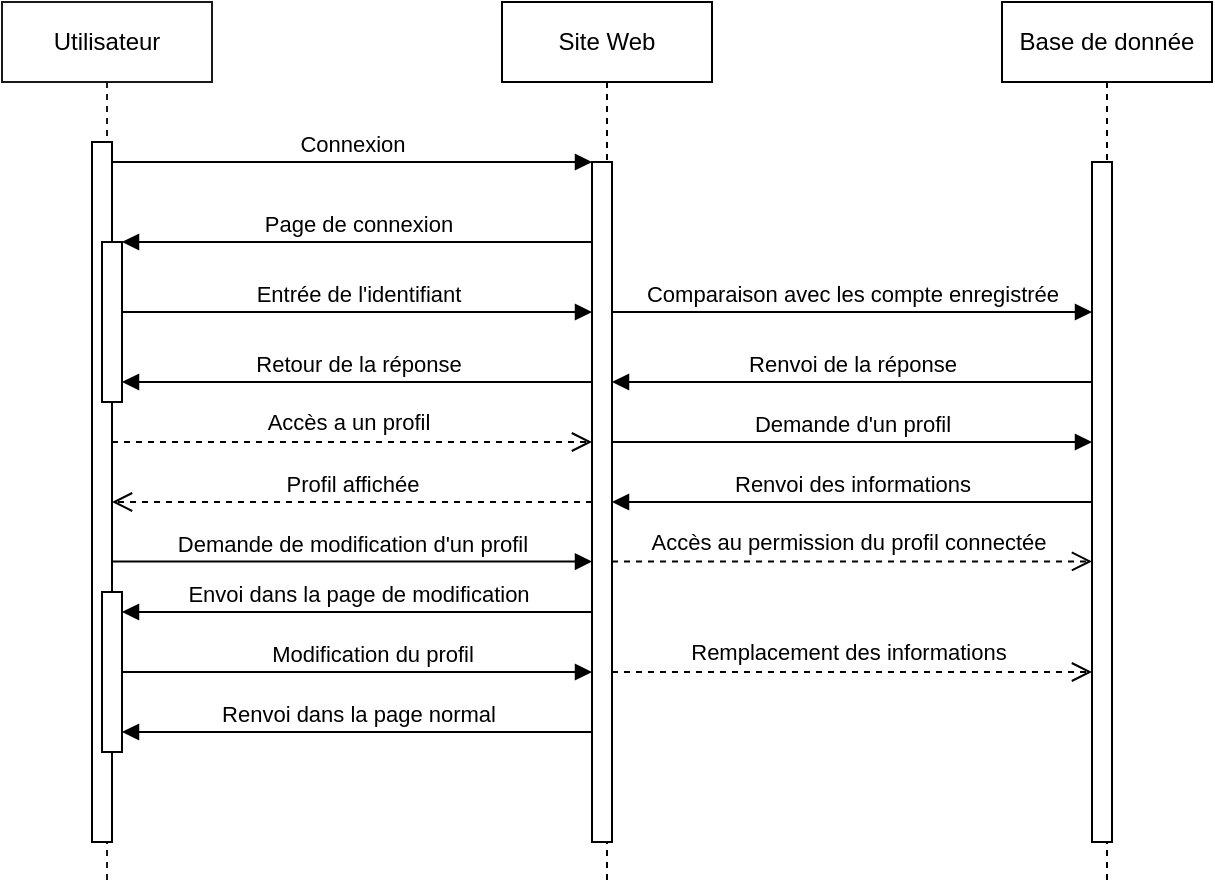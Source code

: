 <mxfile version="21.1.1" type="github">
  <diagram name="Page-1" id="2YBvvXClWsGukQMizWep">
    <mxGraphModel dx="787" dy="455" grid="1" gridSize="5" guides="1" tooltips="1" connect="1" arrows="1" fold="1" page="1" pageScale="1" pageWidth="850" pageHeight="1100" math="0" shadow="0">
      <root>
        <mxCell id="0" />
        <mxCell id="1" parent="0" />
        <mxCell id="aM9ryv3xv72pqoxQDRHE-1" value="Utilisateur" style="shape=umlLifeline;perimeter=lifelinePerimeter;whiteSpace=wrap;html=1;container=0;dropTarget=0;collapsible=0;recursiveResize=0;outlineConnect=0;portConstraint=eastwest;newEdgeStyle={&quot;edgeStyle&quot;:&quot;elbowEdgeStyle&quot;,&quot;elbow&quot;:&quot;vertical&quot;,&quot;curved&quot;:0,&quot;rounded&quot;:0};rounded=0;glass=0;shadow=0;strokeWidth=1;opacity=90;" parent="1" vertex="1">
          <mxGeometry x="160" y="40" width="105" height="440" as="geometry" />
        </mxCell>
        <mxCell id="aM9ryv3xv72pqoxQDRHE-2" value="" style="html=1;points=[];perimeter=orthogonalPerimeter;outlineConnect=0;targetShapes=umlLifeline;portConstraint=eastwest;newEdgeStyle={&quot;edgeStyle&quot;:&quot;elbowEdgeStyle&quot;,&quot;elbow&quot;:&quot;vertical&quot;,&quot;curved&quot;:0,&quot;rounded&quot;:0};" parent="aM9ryv3xv72pqoxQDRHE-1" vertex="1">
          <mxGeometry x="45" y="70" width="10" height="350" as="geometry" />
        </mxCell>
        <mxCell id="aM9ryv3xv72pqoxQDRHE-4" value="" style="html=1;points=[];perimeter=orthogonalPerimeter;outlineConnect=0;targetShapes=umlLifeline;portConstraint=eastwest;newEdgeStyle={&quot;edgeStyle&quot;:&quot;elbowEdgeStyle&quot;,&quot;elbow&quot;:&quot;vertical&quot;,&quot;curved&quot;:0,&quot;rounded&quot;:0};" parent="aM9ryv3xv72pqoxQDRHE-1" vertex="1">
          <mxGeometry x="50" y="120" width="10" height="80" as="geometry" />
        </mxCell>
        <mxCell id="aM9ryv3xv72pqoxQDRHE-5" value="Site Web" style="shape=umlLifeline;perimeter=lifelinePerimeter;whiteSpace=wrap;html=1;container=0;dropTarget=0;collapsible=0;recursiveResize=0;outlineConnect=0;portConstraint=eastwest;newEdgeStyle={&quot;edgeStyle&quot;:&quot;elbowEdgeStyle&quot;,&quot;elbow&quot;:&quot;vertical&quot;,&quot;curved&quot;:0,&quot;rounded&quot;:0};" parent="1" vertex="1">
          <mxGeometry x="410" y="40" width="105" height="440" as="geometry" />
        </mxCell>
        <mxCell id="aM9ryv3xv72pqoxQDRHE-6" value="" style="html=1;points=[];perimeter=orthogonalPerimeter;outlineConnect=0;targetShapes=umlLifeline;portConstraint=eastwest;newEdgeStyle={&quot;edgeStyle&quot;:&quot;elbowEdgeStyle&quot;,&quot;elbow&quot;:&quot;vertical&quot;,&quot;curved&quot;:0,&quot;rounded&quot;:0};" parent="aM9ryv3xv72pqoxQDRHE-5" vertex="1">
          <mxGeometry x="45" y="80" width="10" height="340" as="geometry" />
        </mxCell>
        <mxCell id="aM9ryv3xv72pqoxQDRHE-7" value="Connexion" style="html=1;verticalAlign=bottom;endArrow=block;edgeStyle=elbowEdgeStyle;elbow=vertical;curved=0;rounded=0;" parent="1" source="aM9ryv3xv72pqoxQDRHE-2" target="aM9ryv3xv72pqoxQDRHE-6" edge="1">
          <mxGeometry relative="1" as="geometry">
            <mxPoint x="310" y="130" as="sourcePoint" />
            <Array as="points">
              <mxPoint x="295" y="120" />
            </Array>
          </mxGeometry>
        </mxCell>
        <mxCell id="aM9ryv3xv72pqoxQDRHE-8" value="Profil affichée" style="html=1;verticalAlign=bottom;endArrow=open;dashed=1;endSize=8;edgeStyle=elbowEdgeStyle;elbow=vertical;curved=0;rounded=0;" parent="1" source="aM9ryv3xv72pqoxQDRHE-6" target="aM9ryv3xv72pqoxQDRHE-2" edge="1">
          <mxGeometry relative="1" as="geometry">
            <mxPoint x="310" y="205" as="targetPoint" />
            <Array as="points">
              <mxPoint x="290" y="290" />
              <mxPoint x="335" y="285" />
              <mxPoint x="320" y="290" />
              <mxPoint x="305" y="275" />
              <mxPoint x="290" y="260" />
              <mxPoint x="335" y="280" />
              <mxPoint x="310" y="295" />
              <mxPoint x="310" y="305" />
              <mxPoint x="325" y="280" />
              <mxPoint x="305" y="280" />
            </Array>
          </mxGeometry>
        </mxCell>
        <mxCell id="aM9ryv3xv72pqoxQDRHE-9" value="Page de connexion" style="html=1;verticalAlign=bottom;endArrow=block;edgeStyle=elbowEdgeStyle;elbow=vertical;curved=0;rounded=0;" parent="1" source="aM9ryv3xv72pqoxQDRHE-6" target="aM9ryv3xv72pqoxQDRHE-4" edge="1">
          <mxGeometry relative="1" as="geometry">
            <mxPoint x="290" y="160" as="sourcePoint" />
            <Array as="points">
              <mxPoint x="305" y="160" />
            </Array>
          </mxGeometry>
        </mxCell>
        <mxCell id="UijiWT8xnxZC3mcxqvrs-28" value="Entrée de l&#39;identifiant" style="html=1;verticalAlign=bottom;endArrow=block;edgeStyle=elbowEdgeStyle;elbow=vertical;curved=0;rounded=0;" edge="1" parent="1" target="aM9ryv3xv72pqoxQDRHE-6">
          <mxGeometry relative="1" as="geometry">
            <mxPoint x="220" y="195" as="sourcePoint" />
            <Array as="points">
              <mxPoint x="295" y="195" />
            </Array>
            <mxPoint x="380" y="195" as="targetPoint" />
          </mxGeometry>
        </mxCell>
        <mxCell id="UijiWT8xnxZC3mcxqvrs-29" value="Retour de la réponse" style="html=1;verticalAlign=bottom;endArrow=block;edgeStyle=elbowEdgeStyle;elbow=vertical;curved=0;rounded=0;" edge="1" parent="1" source="aM9ryv3xv72pqoxQDRHE-6">
          <mxGeometry relative="1" as="geometry">
            <mxPoint x="380" y="230" as="sourcePoint" />
            <Array as="points">
              <mxPoint x="305" y="230" />
            </Array>
            <mxPoint x="220" y="230" as="targetPoint" />
          </mxGeometry>
        </mxCell>
        <mxCell id="UijiWT8xnxZC3mcxqvrs-33" value="" style="endArrow=open;dashed=1;endFill=0;endSize=8;html=1;rounded=0;edgeStyle=elbowEdgeStyle;elbow=vertical;" edge="1" parent="1" source="aM9ryv3xv72pqoxQDRHE-2" target="aM9ryv3xv72pqoxQDRHE-6">
          <mxGeometry width="160" relative="1" as="geometry">
            <mxPoint x="335" y="300" as="sourcePoint" />
            <mxPoint x="495" y="300" as="targetPoint" />
            <Array as="points">
              <mxPoint x="325" y="260" />
              <mxPoint x="355" y="300" />
            </Array>
          </mxGeometry>
        </mxCell>
        <mxCell id="UijiWT8xnxZC3mcxqvrs-35" value="Accès a un profil" style="edgeLabel;html=1;align=center;verticalAlign=middle;resizable=0;points=[];" vertex="1" connectable="0" parent="UijiWT8xnxZC3mcxqvrs-33">
          <mxGeometry x="-0.129" y="1" relative="1" as="geometry">
            <mxPoint x="13" y="-9" as="offset" />
          </mxGeometry>
        </mxCell>
        <mxCell id="UijiWT8xnxZC3mcxqvrs-36" value="Demande de modification d&#39;un profil" style="html=1;verticalAlign=bottom;endArrow=block;edgeStyle=elbowEdgeStyle;elbow=vertical;curved=0;rounded=0;" edge="1" parent="1" target="aM9ryv3xv72pqoxQDRHE-6">
          <mxGeometry relative="1" as="geometry">
            <mxPoint x="215" y="319.76" as="sourcePoint" />
            <Array as="points">
              <mxPoint x="295" y="319.76" />
            </Array>
            <mxPoint x="425" y="320" as="targetPoint" />
          </mxGeometry>
        </mxCell>
        <mxCell id="UijiWT8xnxZC3mcxqvrs-38" value="Envoi dans la page de modification" style="html=1;verticalAlign=bottom;endArrow=block;edgeStyle=elbowEdgeStyle;elbow=vertical;curved=0;rounded=0;" edge="1" parent="1" source="aM9ryv3xv72pqoxQDRHE-6" target="UijiWT8xnxZC3mcxqvrs-42">
          <mxGeometry relative="1" as="geometry">
            <mxPoint x="375" y="350" as="sourcePoint" />
            <Array as="points">
              <mxPoint x="375" y="345" />
              <mxPoint x="270" y="345" />
              <mxPoint x="240" y="340" />
              <mxPoint x="300" y="350" />
            </Array>
            <mxPoint x="215" y="350" as="targetPoint" />
          </mxGeometry>
        </mxCell>
        <mxCell id="UijiWT8xnxZC3mcxqvrs-45" value="Modification du profil" style="html=1;verticalAlign=bottom;endArrow=block;edgeStyle=elbowEdgeStyle;elbow=vertical;curved=0;rounded=0;" edge="1" parent="1" source="UijiWT8xnxZC3mcxqvrs-42" target="aM9ryv3xv72pqoxQDRHE-6">
          <mxGeometry x="0.061" relative="1" as="geometry">
            <mxPoint x="220" y="380" as="sourcePoint" />
            <Array as="points">
              <mxPoint x="255" y="375" />
              <mxPoint x="430" y="365" />
              <mxPoint x="315" y="370" />
              <mxPoint x="270" y="365" />
              <mxPoint x="300" y="380" />
            </Array>
            <mxPoint x="380" y="380" as="targetPoint" />
            <mxPoint as="offset" />
          </mxGeometry>
        </mxCell>
        <mxCell id="UijiWT8xnxZC3mcxqvrs-46" value="Renvoi dans la page normal" style="html=1;verticalAlign=bottom;endArrow=block;edgeStyle=elbowEdgeStyle;elbow=vertical;curved=0;rounded=0;" edge="1" parent="1" source="aM9ryv3xv72pqoxQDRHE-6" target="UijiWT8xnxZC3mcxqvrs-42">
          <mxGeometry x="0.001" relative="1" as="geometry">
            <mxPoint x="450" y="390" as="sourcePoint" />
            <Array as="points">
              <mxPoint x="245" y="405" />
              <mxPoint x="265" y="390" />
              <mxPoint x="235" y="385" />
              <mxPoint x="295" y="395" />
            </Array>
            <mxPoint x="215" y="390" as="targetPoint" />
            <mxPoint as="offset" />
          </mxGeometry>
        </mxCell>
        <mxCell id="UijiWT8xnxZC3mcxqvrs-55" value="Base de donnée" style="shape=umlLifeline;perimeter=lifelinePerimeter;whiteSpace=wrap;html=1;container=0;dropTarget=0;collapsible=0;recursiveResize=0;outlineConnect=0;portConstraint=eastwest;newEdgeStyle={&quot;edgeStyle&quot;:&quot;elbowEdgeStyle&quot;,&quot;elbow&quot;:&quot;vertical&quot;,&quot;curved&quot;:0,&quot;rounded&quot;:0};" vertex="1" parent="1">
          <mxGeometry x="660" y="40" width="105" height="440" as="geometry" />
        </mxCell>
        <mxCell id="UijiWT8xnxZC3mcxqvrs-56" value="" style="html=1;points=[];perimeter=orthogonalPerimeter;outlineConnect=0;targetShapes=umlLifeline;portConstraint=eastwest;newEdgeStyle={&quot;edgeStyle&quot;:&quot;elbowEdgeStyle&quot;,&quot;elbow&quot;:&quot;vertical&quot;,&quot;curved&quot;:0,&quot;rounded&quot;:0};" vertex="1" parent="UijiWT8xnxZC3mcxqvrs-55">
          <mxGeometry x="45" y="80" width="10" height="340" as="geometry" />
        </mxCell>
        <mxCell id="UijiWT8xnxZC3mcxqvrs-57" value="Comparaison avec les compte enregistrée" style="html=1;verticalAlign=bottom;endArrow=block;edgeStyle=elbowEdgeStyle;elbow=vertical;curved=0;rounded=0;" edge="1" parent="1" source="aM9ryv3xv72pqoxQDRHE-6">
          <mxGeometry relative="1" as="geometry">
            <mxPoint x="470" y="195" as="sourcePoint" />
            <Array as="points">
              <mxPoint x="545" y="195" />
            </Array>
            <mxPoint x="705" y="195" as="targetPoint" />
          </mxGeometry>
        </mxCell>
        <mxCell id="UijiWT8xnxZC3mcxqvrs-59" value="Renvoi de la réponse" style="html=1;verticalAlign=bottom;endArrow=block;edgeStyle=elbowEdgeStyle;elbow=vertical;curved=0;rounded=0;" edge="1" parent="1" source="UijiWT8xnxZC3mcxqvrs-56">
          <mxGeometry relative="1" as="geometry">
            <mxPoint x="700" y="230" as="sourcePoint" />
            <Array as="points">
              <mxPoint x="490" y="230" />
              <mxPoint x="655" y="225" />
              <mxPoint x="550" y="230" />
            </Array>
            <mxPoint x="465" y="230" as="targetPoint" />
          </mxGeometry>
        </mxCell>
        <mxCell id="UijiWT8xnxZC3mcxqvrs-60" value="Demande d&#39;un profil" style="html=1;verticalAlign=bottom;endArrow=block;edgeStyle=elbowEdgeStyle;elbow=vertical;curved=0;rounded=0;" edge="1" parent="1" source="aM9ryv3xv72pqoxQDRHE-6" target="UijiWT8xnxZC3mcxqvrs-56">
          <mxGeometry relative="1" as="geometry">
            <mxPoint x="465" y="260" as="sourcePoint" />
            <Array as="points">
              <mxPoint x="540" y="260" />
            </Array>
            <mxPoint x="700" y="260" as="targetPoint" />
          </mxGeometry>
        </mxCell>
        <mxCell id="UijiWT8xnxZC3mcxqvrs-61" value="Renvoi des informations" style="html=1;verticalAlign=bottom;endArrow=block;edgeStyle=elbowEdgeStyle;elbow=vertical;curved=0;rounded=0;" edge="1" parent="1" source="UijiWT8xnxZC3mcxqvrs-56" target="aM9ryv3xv72pqoxQDRHE-6">
          <mxGeometry relative="1" as="geometry">
            <mxPoint x="710" y="290" as="sourcePoint" />
            <Array as="points">
              <mxPoint x="555" y="290" />
            </Array>
            <mxPoint x="470" y="290" as="targetPoint" />
          </mxGeometry>
        </mxCell>
        <mxCell id="UijiWT8xnxZC3mcxqvrs-63" value="" style="endArrow=open;dashed=1;endFill=0;endSize=8;html=1;rounded=0;edgeStyle=elbowEdgeStyle;elbow=vertical;" edge="1" parent="1" source="aM9ryv3xv72pqoxQDRHE-6" target="UijiWT8xnxZC3mcxqvrs-56">
          <mxGeometry width="160" relative="1" as="geometry">
            <mxPoint x="460" y="319.71" as="sourcePoint" />
            <mxPoint x="700" y="319.71" as="targetPoint" />
            <Array as="points">
              <mxPoint x="570" y="319.71" />
              <mxPoint x="600" y="359.71" />
            </Array>
          </mxGeometry>
        </mxCell>
        <mxCell id="UijiWT8xnxZC3mcxqvrs-64" value="Accès au permission du profil connectée" style="edgeLabel;html=1;align=center;verticalAlign=middle;resizable=0;points=[];" vertex="1" connectable="0" parent="UijiWT8xnxZC3mcxqvrs-63">
          <mxGeometry x="-0.129" y="1" relative="1" as="geometry">
            <mxPoint x="13" y="-9" as="offset" />
          </mxGeometry>
        </mxCell>
        <mxCell id="UijiWT8xnxZC3mcxqvrs-67" value="" style="endArrow=open;dashed=1;endFill=0;endSize=8;html=1;rounded=0;edgeStyle=elbowEdgeStyle;elbow=vertical;" edge="1" parent="1" source="aM9ryv3xv72pqoxQDRHE-6" target="UijiWT8xnxZC3mcxqvrs-56">
          <mxGeometry width="160" relative="1" as="geometry">
            <mxPoint x="465" y="375.29" as="sourcePoint" />
            <mxPoint x="705" y="375.29" as="targetPoint" />
            <Array as="points">
              <mxPoint x="570" y="375" />
              <mxPoint x="600" y="415" />
            </Array>
          </mxGeometry>
        </mxCell>
        <mxCell id="UijiWT8xnxZC3mcxqvrs-68" value="Remplacement des informations" style="edgeLabel;html=1;align=center;verticalAlign=middle;resizable=0;points=[];" vertex="1" connectable="0" parent="UijiWT8xnxZC3mcxqvrs-67">
          <mxGeometry x="-0.129" y="1" relative="1" as="geometry">
            <mxPoint x="13" y="-9" as="offset" />
          </mxGeometry>
        </mxCell>
        <mxCell id="UijiWT8xnxZC3mcxqvrs-69" value="" style="html=1;verticalAlign=bottom;endArrow=block;edgeStyle=elbowEdgeStyle;elbow=vertical;curved=0;rounded=0;" edge="1" parent="1" target="UijiWT8xnxZC3mcxqvrs-42">
          <mxGeometry x="0.061" relative="1" as="geometry">
            <mxPoint x="220" y="380" as="sourcePoint" />
            <Array as="points" />
            <mxPoint x="455" y="375" as="targetPoint" />
            <mxPoint as="offset" />
          </mxGeometry>
        </mxCell>
        <mxCell id="UijiWT8xnxZC3mcxqvrs-42" value="" style="html=1;points=[];perimeter=orthogonalPerimeter;outlineConnect=0;targetShapes=umlLifeline;portConstraint=eastwest;newEdgeStyle={&quot;edgeStyle&quot;:&quot;elbowEdgeStyle&quot;,&quot;elbow&quot;:&quot;vertical&quot;,&quot;curved&quot;:0,&quot;rounded&quot;:0};" vertex="1" parent="1">
          <mxGeometry x="210" y="335" width="10" height="80" as="geometry" />
        </mxCell>
      </root>
    </mxGraphModel>
  </diagram>
</mxfile>
